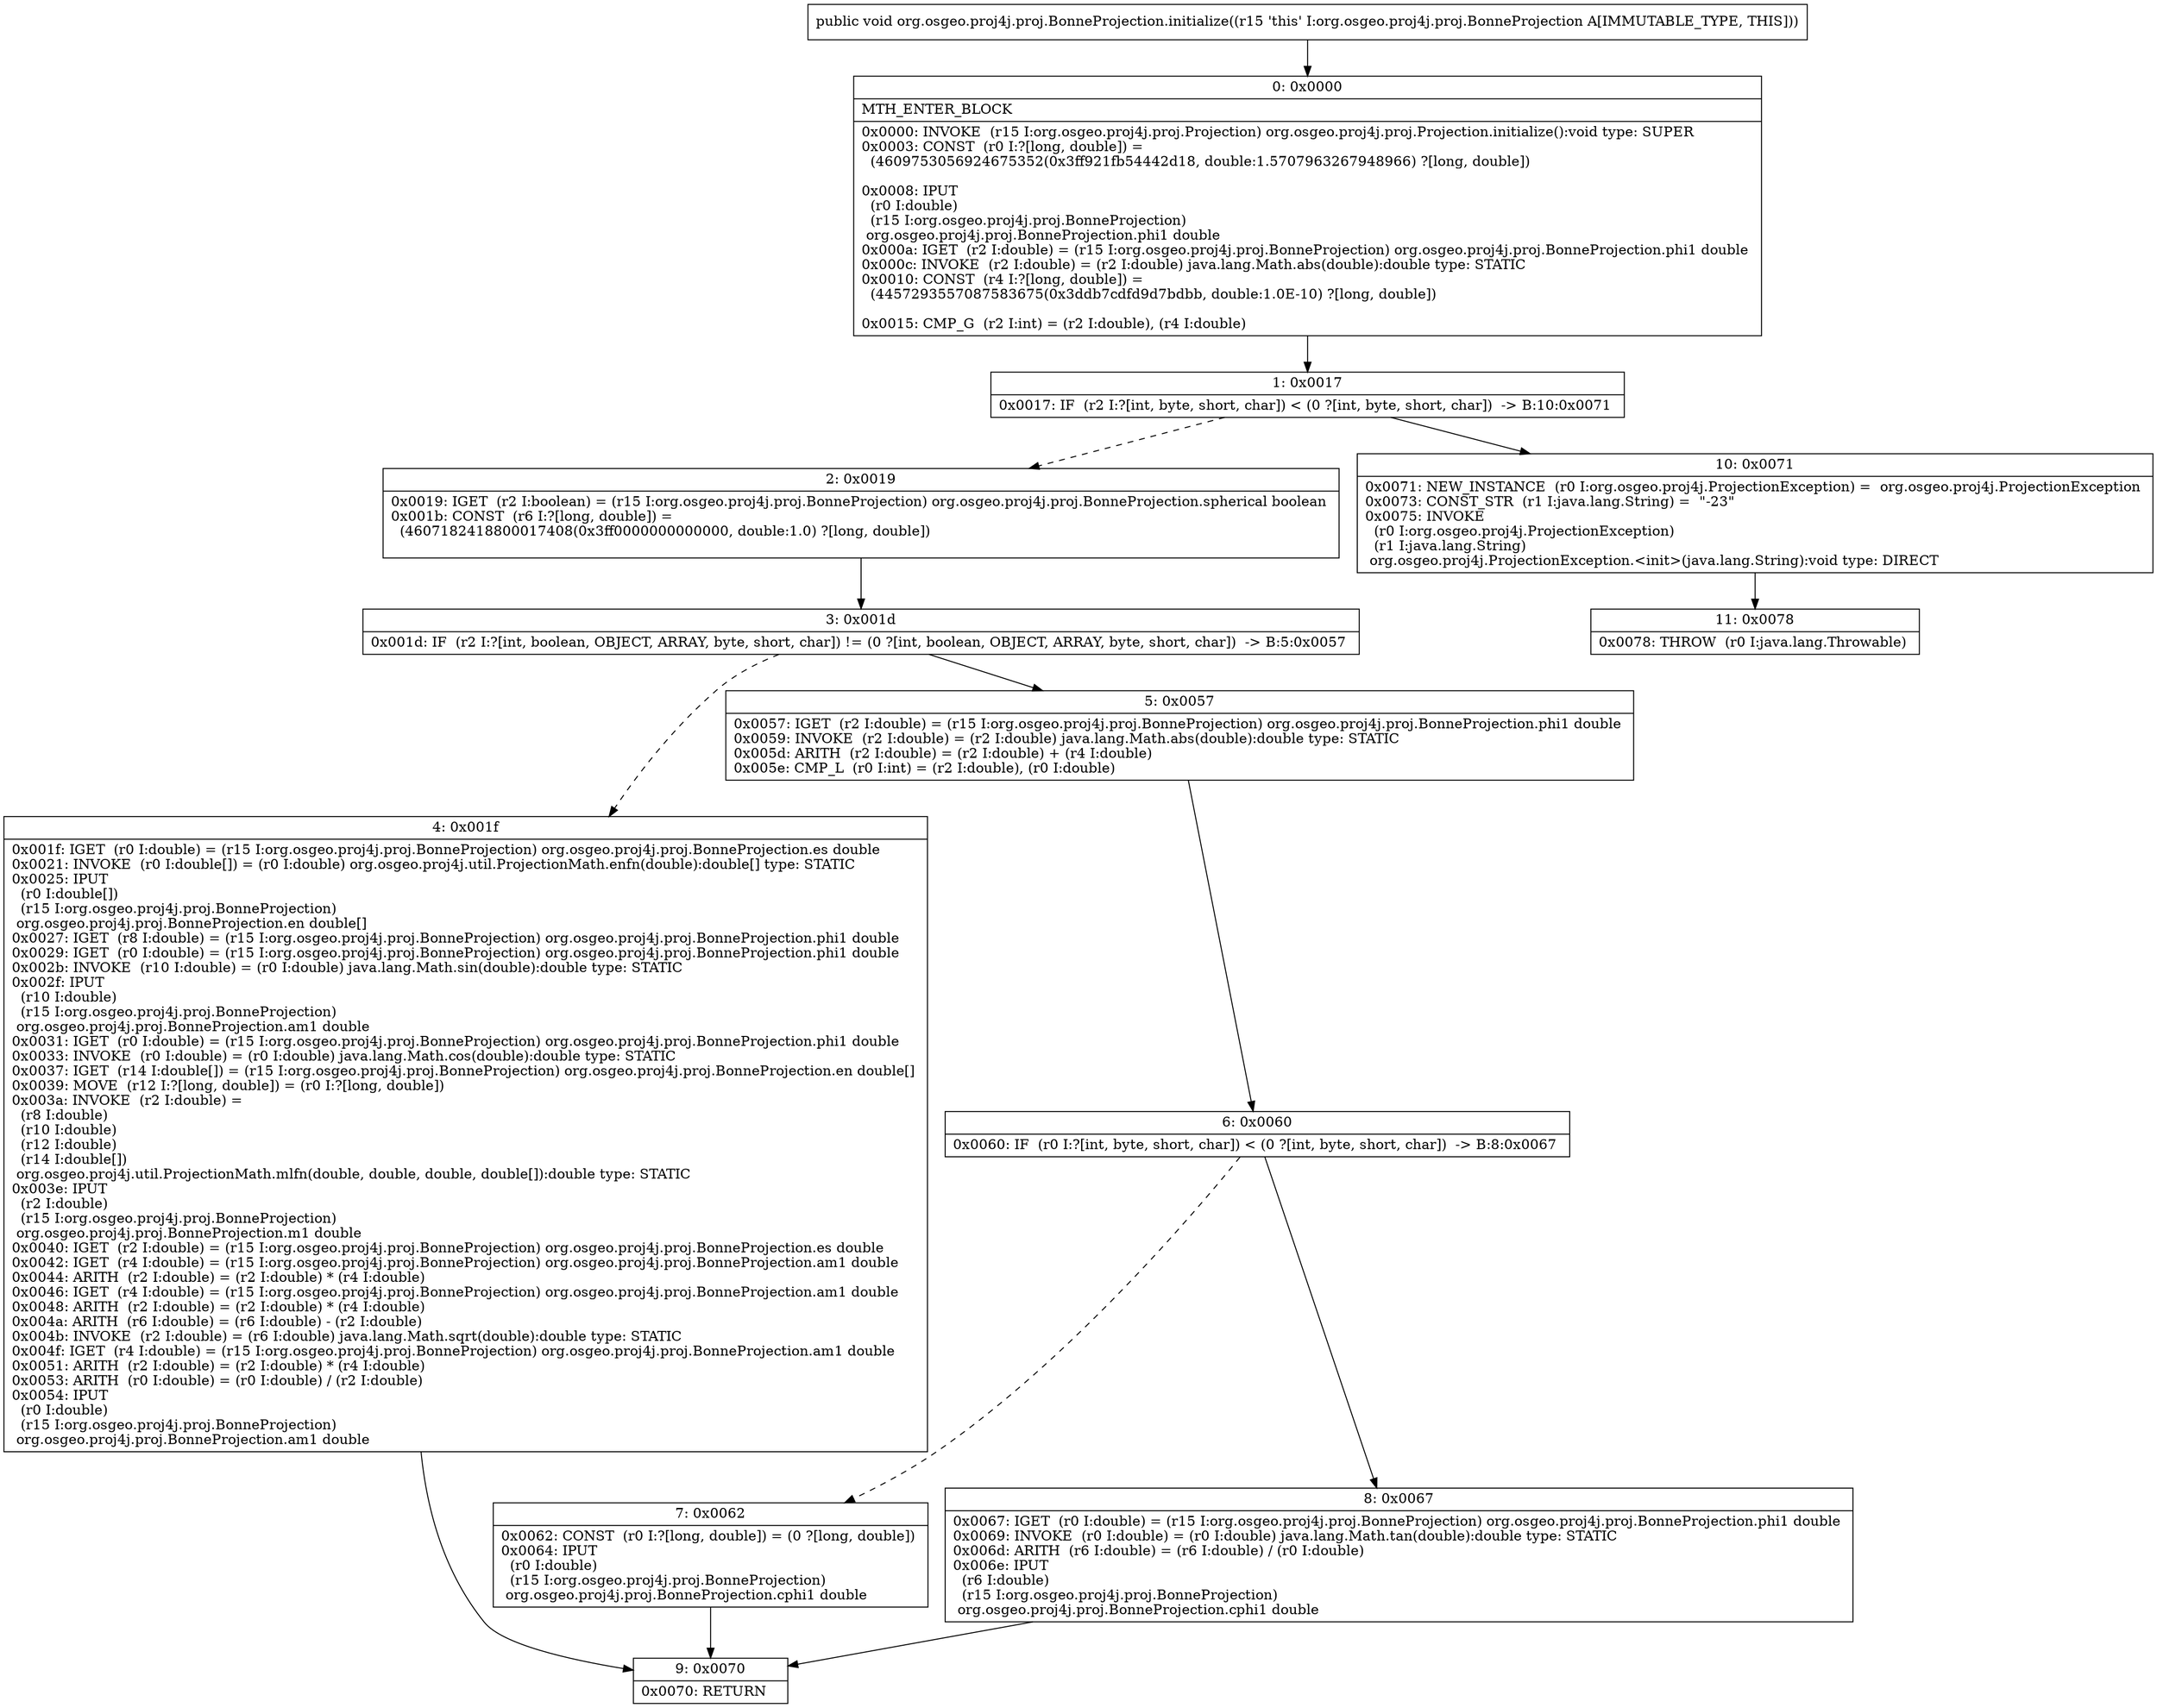 digraph "CFG fororg.osgeo.proj4j.proj.BonneProjection.initialize()V" {
Node_0 [shape=record,label="{0\:\ 0x0000|MTH_ENTER_BLOCK\l|0x0000: INVOKE  (r15 I:org.osgeo.proj4j.proj.Projection) org.osgeo.proj4j.proj.Projection.initialize():void type: SUPER \l0x0003: CONST  (r0 I:?[long, double]) = \l  (4609753056924675352(0x3ff921fb54442d18, double:1.5707963267948966) ?[long, double])\l \l0x0008: IPUT  \l  (r0 I:double)\l  (r15 I:org.osgeo.proj4j.proj.BonneProjection)\l org.osgeo.proj4j.proj.BonneProjection.phi1 double \l0x000a: IGET  (r2 I:double) = (r15 I:org.osgeo.proj4j.proj.BonneProjection) org.osgeo.proj4j.proj.BonneProjection.phi1 double \l0x000c: INVOKE  (r2 I:double) = (r2 I:double) java.lang.Math.abs(double):double type: STATIC \l0x0010: CONST  (r4 I:?[long, double]) = \l  (4457293557087583675(0x3ddb7cdfd9d7bdbb, double:1.0E\-10) ?[long, double])\l \l0x0015: CMP_G  (r2 I:int) = (r2 I:double), (r4 I:double) \l}"];
Node_1 [shape=record,label="{1\:\ 0x0017|0x0017: IF  (r2 I:?[int, byte, short, char]) \< (0 ?[int, byte, short, char])  \-\> B:10:0x0071 \l}"];
Node_2 [shape=record,label="{2\:\ 0x0019|0x0019: IGET  (r2 I:boolean) = (r15 I:org.osgeo.proj4j.proj.BonneProjection) org.osgeo.proj4j.proj.BonneProjection.spherical boolean \l0x001b: CONST  (r6 I:?[long, double]) = \l  (4607182418800017408(0x3ff0000000000000, double:1.0) ?[long, double])\l \l}"];
Node_3 [shape=record,label="{3\:\ 0x001d|0x001d: IF  (r2 I:?[int, boolean, OBJECT, ARRAY, byte, short, char]) != (0 ?[int, boolean, OBJECT, ARRAY, byte, short, char])  \-\> B:5:0x0057 \l}"];
Node_4 [shape=record,label="{4\:\ 0x001f|0x001f: IGET  (r0 I:double) = (r15 I:org.osgeo.proj4j.proj.BonneProjection) org.osgeo.proj4j.proj.BonneProjection.es double \l0x0021: INVOKE  (r0 I:double[]) = (r0 I:double) org.osgeo.proj4j.util.ProjectionMath.enfn(double):double[] type: STATIC \l0x0025: IPUT  \l  (r0 I:double[])\l  (r15 I:org.osgeo.proj4j.proj.BonneProjection)\l org.osgeo.proj4j.proj.BonneProjection.en double[] \l0x0027: IGET  (r8 I:double) = (r15 I:org.osgeo.proj4j.proj.BonneProjection) org.osgeo.proj4j.proj.BonneProjection.phi1 double \l0x0029: IGET  (r0 I:double) = (r15 I:org.osgeo.proj4j.proj.BonneProjection) org.osgeo.proj4j.proj.BonneProjection.phi1 double \l0x002b: INVOKE  (r10 I:double) = (r0 I:double) java.lang.Math.sin(double):double type: STATIC \l0x002f: IPUT  \l  (r10 I:double)\l  (r15 I:org.osgeo.proj4j.proj.BonneProjection)\l org.osgeo.proj4j.proj.BonneProjection.am1 double \l0x0031: IGET  (r0 I:double) = (r15 I:org.osgeo.proj4j.proj.BonneProjection) org.osgeo.proj4j.proj.BonneProjection.phi1 double \l0x0033: INVOKE  (r0 I:double) = (r0 I:double) java.lang.Math.cos(double):double type: STATIC \l0x0037: IGET  (r14 I:double[]) = (r15 I:org.osgeo.proj4j.proj.BonneProjection) org.osgeo.proj4j.proj.BonneProjection.en double[] \l0x0039: MOVE  (r12 I:?[long, double]) = (r0 I:?[long, double]) \l0x003a: INVOKE  (r2 I:double) = \l  (r8 I:double)\l  (r10 I:double)\l  (r12 I:double)\l  (r14 I:double[])\l org.osgeo.proj4j.util.ProjectionMath.mlfn(double, double, double, double[]):double type: STATIC \l0x003e: IPUT  \l  (r2 I:double)\l  (r15 I:org.osgeo.proj4j.proj.BonneProjection)\l org.osgeo.proj4j.proj.BonneProjection.m1 double \l0x0040: IGET  (r2 I:double) = (r15 I:org.osgeo.proj4j.proj.BonneProjection) org.osgeo.proj4j.proj.BonneProjection.es double \l0x0042: IGET  (r4 I:double) = (r15 I:org.osgeo.proj4j.proj.BonneProjection) org.osgeo.proj4j.proj.BonneProjection.am1 double \l0x0044: ARITH  (r2 I:double) = (r2 I:double) * (r4 I:double) \l0x0046: IGET  (r4 I:double) = (r15 I:org.osgeo.proj4j.proj.BonneProjection) org.osgeo.proj4j.proj.BonneProjection.am1 double \l0x0048: ARITH  (r2 I:double) = (r2 I:double) * (r4 I:double) \l0x004a: ARITH  (r6 I:double) = (r6 I:double) \- (r2 I:double) \l0x004b: INVOKE  (r2 I:double) = (r6 I:double) java.lang.Math.sqrt(double):double type: STATIC \l0x004f: IGET  (r4 I:double) = (r15 I:org.osgeo.proj4j.proj.BonneProjection) org.osgeo.proj4j.proj.BonneProjection.am1 double \l0x0051: ARITH  (r2 I:double) = (r2 I:double) * (r4 I:double) \l0x0053: ARITH  (r0 I:double) = (r0 I:double) \/ (r2 I:double) \l0x0054: IPUT  \l  (r0 I:double)\l  (r15 I:org.osgeo.proj4j.proj.BonneProjection)\l org.osgeo.proj4j.proj.BonneProjection.am1 double \l}"];
Node_5 [shape=record,label="{5\:\ 0x0057|0x0057: IGET  (r2 I:double) = (r15 I:org.osgeo.proj4j.proj.BonneProjection) org.osgeo.proj4j.proj.BonneProjection.phi1 double \l0x0059: INVOKE  (r2 I:double) = (r2 I:double) java.lang.Math.abs(double):double type: STATIC \l0x005d: ARITH  (r2 I:double) = (r2 I:double) + (r4 I:double) \l0x005e: CMP_L  (r0 I:int) = (r2 I:double), (r0 I:double) \l}"];
Node_6 [shape=record,label="{6\:\ 0x0060|0x0060: IF  (r0 I:?[int, byte, short, char]) \< (0 ?[int, byte, short, char])  \-\> B:8:0x0067 \l}"];
Node_7 [shape=record,label="{7\:\ 0x0062|0x0062: CONST  (r0 I:?[long, double]) = (0 ?[long, double]) \l0x0064: IPUT  \l  (r0 I:double)\l  (r15 I:org.osgeo.proj4j.proj.BonneProjection)\l org.osgeo.proj4j.proj.BonneProjection.cphi1 double \l}"];
Node_8 [shape=record,label="{8\:\ 0x0067|0x0067: IGET  (r0 I:double) = (r15 I:org.osgeo.proj4j.proj.BonneProjection) org.osgeo.proj4j.proj.BonneProjection.phi1 double \l0x0069: INVOKE  (r0 I:double) = (r0 I:double) java.lang.Math.tan(double):double type: STATIC \l0x006d: ARITH  (r6 I:double) = (r6 I:double) \/ (r0 I:double) \l0x006e: IPUT  \l  (r6 I:double)\l  (r15 I:org.osgeo.proj4j.proj.BonneProjection)\l org.osgeo.proj4j.proj.BonneProjection.cphi1 double \l}"];
Node_9 [shape=record,label="{9\:\ 0x0070|0x0070: RETURN   \l}"];
Node_10 [shape=record,label="{10\:\ 0x0071|0x0071: NEW_INSTANCE  (r0 I:org.osgeo.proj4j.ProjectionException) =  org.osgeo.proj4j.ProjectionException \l0x0073: CONST_STR  (r1 I:java.lang.String) =  \"\-23\" \l0x0075: INVOKE  \l  (r0 I:org.osgeo.proj4j.ProjectionException)\l  (r1 I:java.lang.String)\l org.osgeo.proj4j.ProjectionException.\<init\>(java.lang.String):void type: DIRECT \l}"];
Node_11 [shape=record,label="{11\:\ 0x0078|0x0078: THROW  (r0 I:java.lang.Throwable) \l}"];
MethodNode[shape=record,label="{public void org.osgeo.proj4j.proj.BonneProjection.initialize((r15 'this' I:org.osgeo.proj4j.proj.BonneProjection A[IMMUTABLE_TYPE, THIS])) }"];
MethodNode -> Node_0;
Node_0 -> Node_1;
Node_1 -> Node_2[style=dashed];
Node_1 -> Node_10;
Node_2 -> Node_3;
Node_3 -> Node_4[style=dashed];
Node_3 -> Node_5;
Node_4 -> Node_9;
Node_5 -> Node_6;
Node_6 -> Node_7[style=dashed];
Node_6 -> Node_8;
Node_7 -> Node_9;
Node_8 -> Node_9;
Node_10 -> Node_11;
}

